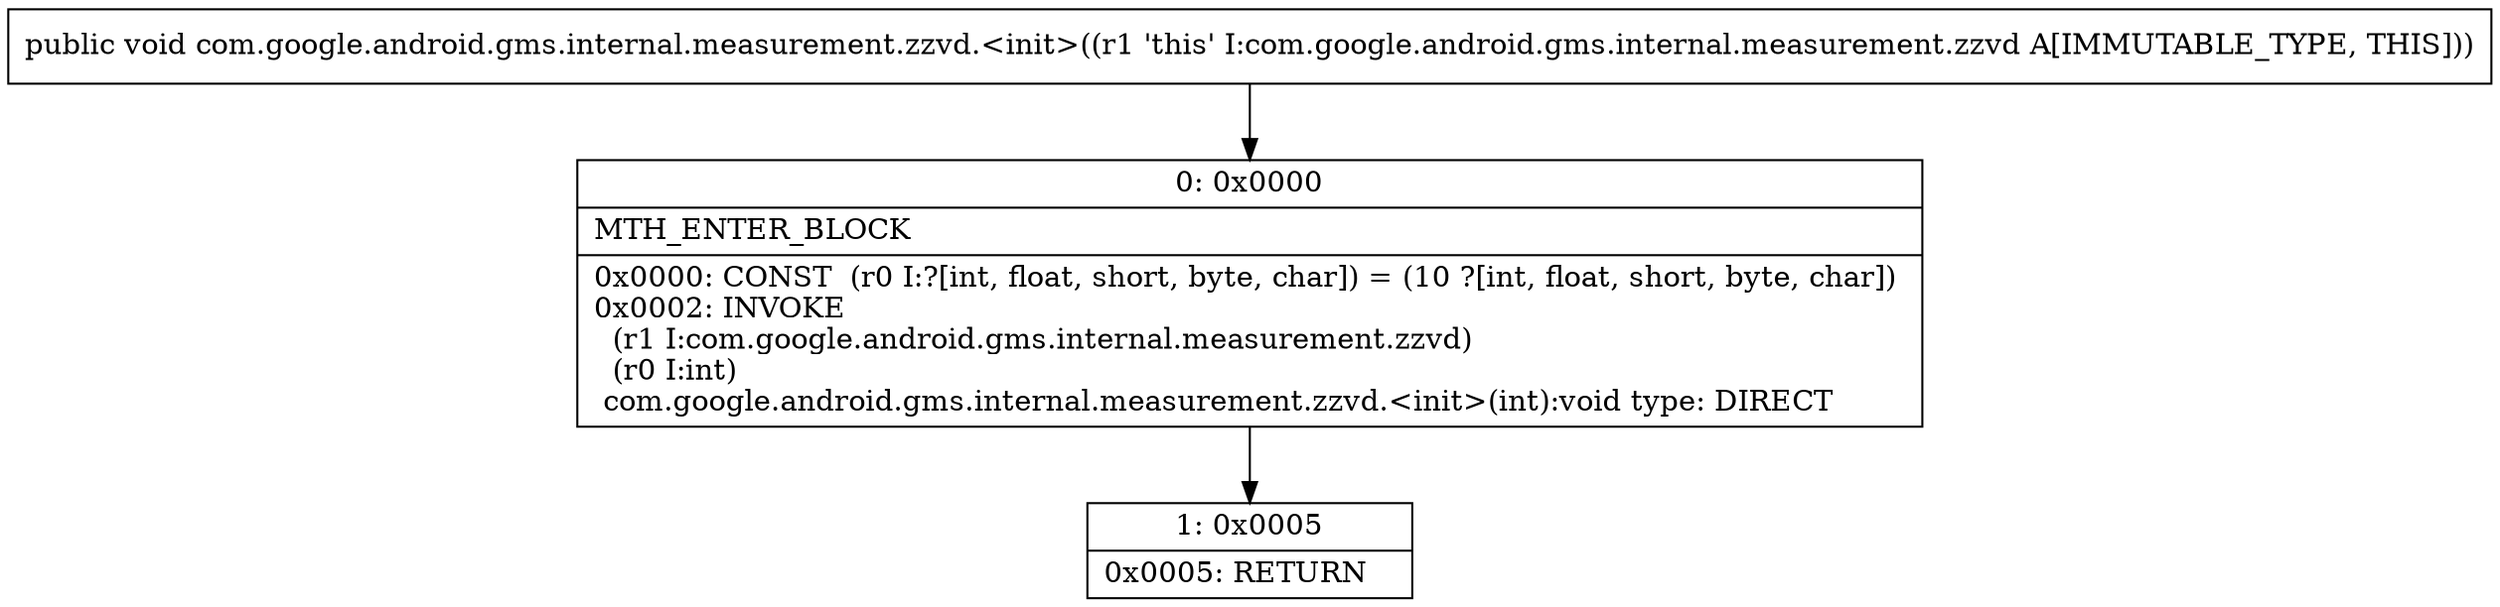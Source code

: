 digraph "CFG forcom.google.android.gms.internal.measurement.zzvd.\<init\>()V" {
Node_0 [shape=record,label="{0\:\ 0x0000|MTH_ENTER_BLOCK\l|0x0000: CONST  (r0 I:?[int, float, short, byte, char]) = (10 ?[int, float, short, byte, char]) \l0x0002: INVOKE  \l  (r1 I:com.google.android.gms.internal.measurement.zzvd)\l  (r0 I:int)\l com.google.android.gms.internal.measurement.zzvd.\<init\>(int):void type: DIRECT \l}"];
Node_1 [shape=record,label="{1\:\ 0x0005|0x0005: RETURN   \l}"];
MethodNode[shape=record,label="{public void com.google.android.gms.internal.measurement.zzvd.\<init\>((r1 'this' I:com.google.android.gms.internal.measurement.zzvd A[IMMUTABLE_TYPE, THIS])) }"];
MethodNode -> Node_0;
Node_0 -> Node_1;
}

